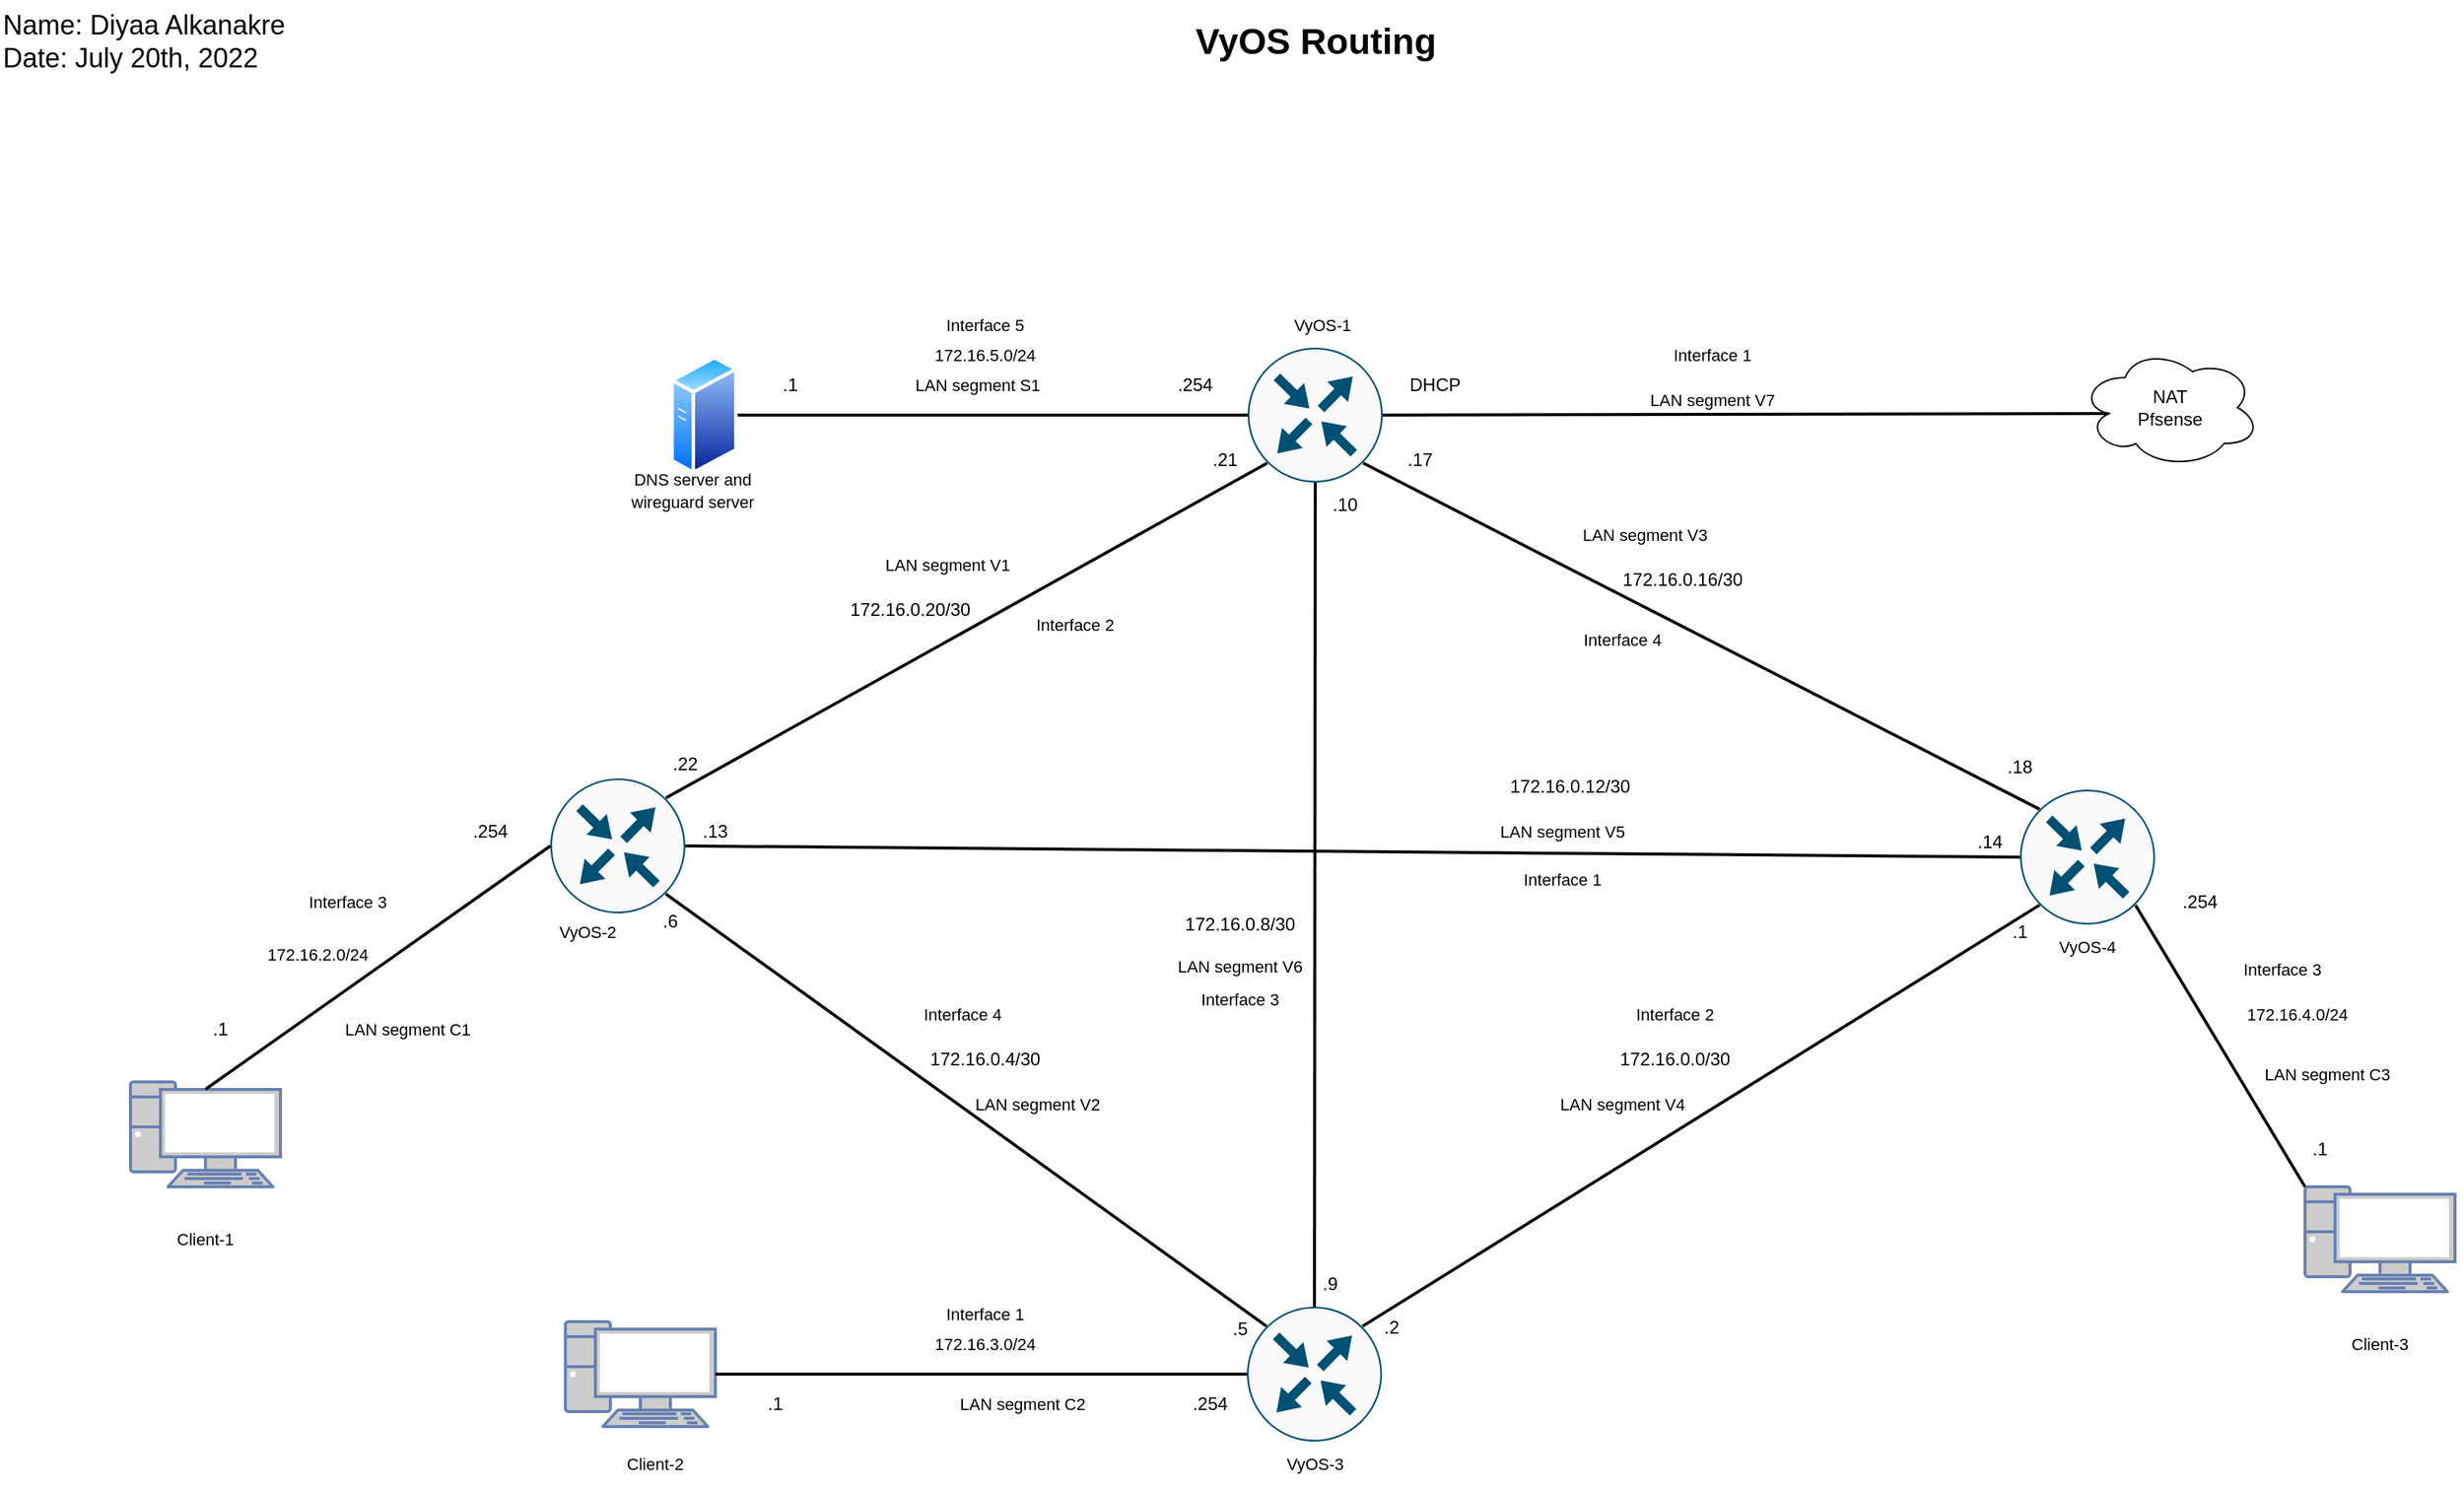 <mxfile version="24.7.5">
  <diagram name="Network Diagram" id="c37626ed-c26b-45fb-9056-f9ebc6bb27b6">
    <mxGraphModel dx="3134" dy="836" grid="0" gridSize="10" guides="1" tooltips="1" connect="1" arrows="0" fold="1" page="1" pageScale="1" pageWidth="1700" pageHeight="1100" background="none" math="0" shadow="0">
      <root>
        <mxCell id="0" />
        <mxCell id="1" parent="0" />
        <mxCell id="7GmhwYAQH2Y-s8qYgvo9-5" value="" style="endArrow=none;html=1;rounded=0;entryX=0.145;entryY=0.855;entryDx=0;entryDy=0;exitX=0.856;exitY=0.145;exitDx=0;exitDy=0;entryPerimeter=0;exitPerimeter=0;strokeWidth=2;" parent="1" source="7GmhwYAQH2Y-s8qYgvo9-38" target="7GmhwYAQH2Y-s8qYgvo9-37" edge="1">
          <mxGeometry x="0.074" y="-57" width="50" height="50" relative="1" as="geometry">
            <mxPoint x="-1120" y="466" as="sourcePoint" />
            <mxPoint x="-1120" y="521" as="targetPoint" />
            <mxPoint as="offset" />
          </mxGeometry>
        </mxCell>
        <mxCell id="7GmhwYAQH2Y-s8qYgvo9-6" value="" style="endArrow=none;html=1;rounded=0;exitX=0.855;exitY=0.856;exitDx=0;exitDy=0;entryX=0.145;entryY=0.145;entryDx=0;entryDy=0;exitPerimeter=0;entryPerimeter=0;strokeWidth=2;" parent="1" source="7GmhwYAQH2Y-s8qYgvo9-38" target="7GmhwYAQH2Y-s8qYgvo9-39" edge="1">
          <mxGeometry width="50" height="50" relative="1" as="geometry">
            <mxPoint x="-830" y="626" as="sourcePoint" />
            <mxPoint x="-780" y="576" as="targetPoint" />
          </mxGeometry>
        </mxCell>
        <mxCell id="7GmhwYAQH2Y-s8qYgvo9-7" value="" style="endArrow=none;html=1;rounded=0;entryX=0.855;entryY=0.856;entryDx=0;entryDy=0;exitX=0.145;exitY=0.145;exitDx=0;exitDy=0;entryPerimeter=0;exitPerimeter=0;strokeWidth=2;" parent="1" source="7GmhwYAQH2Y-s8qYgvo9-40" target="7GmhwYAQH2Y-s8qYgvo9-37" edge="1">
          <mxGeometry width="50" height="50" relative="1" as="geometry">
            <mxPoint x="-830" y="626" as="sourcePoint" />
            <mxPoint x="-780" y="576" as="targetPoint" />
          </mxGeometry>
        </mxCell>
        <mxCell id="7GmhwYAQH2Y-s8qYgvo9-8" value="" style="endArrow=none;html=1;rounded=0;entryX=0.145;entryY=0.855;entryDx=0;entryDy=0;exitX=0.856;exitY=0.145;exitDx=0;exitDy=0;exitPerimeter=0;entryPerimeter=0;strokeWidth=2;" parent="1" source="7GmhwYAQH2Y-s8qYgvo9-39" target="7GmhwYAQH2Y-s8qYgvo9-40" edge="1">
          <mxGeometry width="50" height="50" relative="1" as="geometry">
            <mxPoint x="-830" y="626" as="sourcePoint" />
            <mxPoint x="-780" y="576" as="targetPoint" />
          </mxGeometry>
        </mxCell>
        <mxCell id="7GmhwYAQH2Y-s8qYgvo9-9" value="" style="endArrow=none;html=1;rounded=0;exitX=0.5;exitY=0;exitDx=0;exitDy=0;entryX=0.5;entryY=1;entryDx=0;entryDy=0;entryPerimeter=0;exitPerimeter=0;strokeWidth=2;" parent="1" source="7GmhwYAQH2Y-s8qYgvo9-39" target="7GmhwYAQH2Y-s8qYgvo9-37" edge="1">
          <mxGeometry x="0.018" y="-30" width="50" height="50" relative="1" as="geometry">
            <mxPoint x="-770" y="626" as="sourcePoint" />
            <mxPoint x="-720" y="576" as="targetPoint" />
            <mxPoint as="offset" />
          </mxGeometry>
        </mxCell>
        <mxCell id="7GmhwYAQH2Y-s8qYgvo9-10" value="" style="endArrow=none;html=1;rounded=0;exitX=1;exitY=0.5;exitDx=0;exitDy=0;entryX=0;entryY=0.5;entryDx=0;entryDy=0;exitPerimeter=0;entryPerimeter=0;strokeWidth=2;" parent="1" source="7GmhwYAQH2Y-s8qYgvo9-38" target="7GmhwYAQH2Y-s8qYgvo9-40" edge="1">
          <mxGeometry x="0.139" y="5" width="50" height="50" relative="1" as="geometry">
            <mxPoint x="-770" y="626" as="sourcePoint" />
            <mxPoint x="-720" y="576" as="targetPoint" />
            <mxPoint as="offset" />
          </mxGeometry>
        </mxCell>
        <mxCell id="7GmhwYAQH2Y-s8qYgvo9-14" value="NAT&lt;br&gt;Pfsense" style="ellipse;shape=cloud;whiteSpace=wrap;html=1;" parent="1" vertex="1">
          <mxGeometry x="-300" y="246" width="120" height="80" as="geometry" />
        </mxCell>
        <mxCell id="7GmhwYAQH2Y-s8qYgvo9-15" value="" style="endArrow=none;html=1;rounded=0;entryX=1;entryY=0.5;entryDx=0;entryDy=0;exitX=0.16;exitY=0.55;exitDx=0;exitDy=0;exitPerimeter=0;entryPerimeter=0;strokeWidth=2;" parent="1" source="7GmhwYAQH2Y-s8qYgvo9-14" target="7GmhwYAQH2Y-s8qYgvo9-37" edge="1">
          <mxGeometry width="50" height="50" relative="1" as="geometry">
            <mxPoint x="-700" y="536" as="sourcePoint" />
            <mxPoint x="-650" y="486" as="targetPoint" />
          </mxGeometry>
        </mxCell>
        <mxCell id="7GmhwYAQH2Y-s8qYgvo9-17" value="172.16.0.0/30" style="text;html=1;strokeColor=none;fillColor=none;align=center;verticalAlign=middle;whiteSpace=wrap;rounded=0;" parent="1" vertex="1">
          <mxGeometry x="-600" y="706" width="60" height="30" as="geometry" />
        </mxCell>
        <mxCell id="7GmhwYAQH2Y-s8qYgvo9-18" value=".1" style="text;html=1;strokeColor=none;fillColor=none;align=center;verticalAlign=middle;whiteSpace=wrap;rounded=0;" parent="1" vertex="1">
          <mxGeometry x="-370" y="621" width="60" height="30" as="geometry" />
        </mxCell>
        <mxCell id="7GmhwYAQH2Y-s8qYgvo9-19" value=".2" style="text;html=1;strokeColor=none;fillColor=none;align=center;verticalAlign=middle;whiteSpace=wrap;rounded=0;" parent="1" vertex="1">
          <mxGeometry x="-789.5" y="885" width="60" height="30" as="geometry" />
        </mxCell>
        <mxCell id="7GmhwYAQH2Y-s8qYgvo9-20" value="172.16.0.4/30" style="text;html=1;strokeColor=none;fillColor=none;align=center;verticalAlign=middle;whiteSpace=wrap;rounded=0;" parent="1" vertex="1">
          <mxGeometry x="-1060" y="706" width="60" height="30" as="geometry" />
        </mxCell>
        <mxCell id="7GmhwYAQH2Y-s8qYgvo9-21" value="172.16.0.8/30" style="text;html=1;strokeColor=none;fillColor=none;align=center;verticalAlign=middle;whiteSpace=wrap;rounded=0;" parent="1" vertex="1">
          <mxGeometry x="-890.5" y="616" width="60" height="30" as="geometry" />
        </mxCell>
        <mxCell id="7GmhwYAQH2Y-s8qYgvo9-22" value="172.16.0.12/30" style="text;html=1;strokeColor=none;fillColor=none;align=center;verticalAlign=middle;whiteSpace=wrap;rounded=0;" parent="1" vertex="1">
          <mxGeometry x="-670" y="523.5" width="60" height="30" as="geometry" />
        </mxCell>
        <mxCell id="7GmhwYAQH2Y-s8qYgvo9-23" value="172.16.0.16/30" style="text;html=1;strokeColor=none;fillColor=none;align=center;verticalAlign=middle;whiteSpace=wrap;rounded=0;" parent="1" vertex="1">
          <mxGeometry x="-595" y="386" width="60" height="30" as="geometry" />
        </mxCell>
        <mxCell id="7GmhwYAQH2Y-s8qYgvo9-24" value="172.16.0.20/30" style="text;html=1;strokeColor=none;fillColor=none;align=center;verticalAlign=middle;whiteSpace=wrap;rounded=0;" parent="1" vertex="1">
          <mxGeometry x="-1110" y="406" width="60" height="30" as="geometry" />
        </mxCell>
        <mxCell id="7GmhwYAQH2Y-s8qYgvo9-25" value="DHCP" style="text;html=1;strokeColor=none;fillColor=none;align=center;verticalAlign=middle;whiteSpace=wrap;rounded=0;" parent="1" vertex="1">
          <mxGeometry x="-760" y="256" width="60" height="30" as="geometry" />
        </mxCell>
        <mxCell id="7GmhwYAQH2Y-s8qYgvo9-26" value=".5" style="text;html=1;strokeColor=none;fillColor=none;align=center;verticalAlign=middle;whiteSpace=wrap;rounded=0;" parent="1" vertex="1">
          <mxGeometry x="-890.5" y="886" width="60" height="30" as="geometry" />
        </mxCell>
        <mxCell id="7GmhwYAQH2Y-s8qYgvo9-27" value=".6" style="text;html=1;strokeColor=none;fillColor=none;align=center;verticalAlign=middle;whiteSpace=wrap;rounded=0;" parent="1" vertex="1">
          <mxGeometry x="-1270" y="613.5" width="60" height="30" as="geometry" />
        </mxCell>
        <mxCell id="7GmhwYAQH2Y-s8qYgvo9-28" value=".9" style="text;html=1;strokeColor=none;fillColor=none;align=center;verticalAlign=middle;whiteSpace=wrap;rounded=0;" parent="1" vertex="1">
          <mxGeometry x="-830.5" y="856" width="60" height="30" as="geometry" />
        </mxCell>
        <mxCell id="7GmhwYAQH2Y-s8qYgvo9-29" value=".10" style="text;html=1;strokeColor=none;fillColor=none;align=center;verticalAlign=middle;whiteSpace=wrap;rounded=0;" parent="1" vertex="1">
          <mxGeometry x="-820" y="336" width="60" height="30" as="geometry" />
        </mxCell>
        <mxCell id="7GmhwYAQH2Y-s8qYgvo9-30" value=".13" style="text;html=1;strokeColor=none;fillColor=none;align=center;verticalAlign=middle;whiteSpace=wrap;rounded=0;" parent="1" vertex="1">
          <mxGeometry x="-1240" y="553.5" width="60" height="30" as="geometry" />
        </mxCell>
        <mxCell id="7GmhwYAQH2Y-s8qYgvo9-31" value=".14" style="text;html=1;strokeColor=none;fillColor=none;align=center;verticalAlign=middle;whiteSpace=wrap;rounded=0;" parent="1" vertex="1">
          <mxGeometry x="-390" y="561" width="60" height="30" as="geometry" />
        </mxCell>
        <mxCell id="7GmhwYAQH2Y-s8qYgvo9-32" value=".17" style="text;html=1;strokeColor=none;fillColor=none;align=center;verticalAlign=middle;whiteSpace=wrap;rounded=0;" parent="1" vertex="1">
          <mxGeometry x="-770" y="306" width="60" height="30" as="geometry" />
        </mxCell>
        <mxCell id="7GmhwYAQH2Y-s8qYgvo9-33" value=".18" style="text;html=1;strokeColor=none;fillColor=none;align=center;verticalAlign=middle;whiteSpace=wrap;rounded=0;" parent="1" vertex="1">
          <mxGeometry x="-370" y="511" width="60" height="30" as="geometry" />
        </mxCell>
        <mxCell id="7GmhwYAQH2Y-s8qYgvo9-34" value=".21" style="text;html=1;strokeColor=none;fillColor=none;align=center;verticalAlign=middle;whiteSpace=wrap;rounded=0;" parent="1" vertex="1">
          <mxGeometry x="-900" y="306" width="60" height="30" as="geometry" />
        </mxCell>
        <mxCell id="7GmhwYAQH2Y-s8qYgvo9-35" value=".22" style="text;html=1;strokeColor=none;fillColor=none;align=center;verticalAlign=middle;whiteSpace=wrap;rounded=0;" parent="1" vertex="1">
          <mxGeometry x="-1260" y="508.5" width="60" height="30" as="geometry" />
        </mxCell>
        <mxCell id="7GmhwYAQH2Y-s8qYgvo9-37" value="" style="sketch=0;points=[[0.5,0,0],[1,0.5,0],[0.5,1,0],[0,0.5,0],[0.145,0.145,0],[0.856,0.145,0],[0.855,0.856,0],[0.145,0.855,0]];verticalLabelPosition=middle;html=1;verticalAlign=middle;aspect=fixed;align=center;pointerEvents=1;shape=mxgraph.cisco19.rect;prIcon=router;fillColor=#FAFAFA;strokeColor=#005073;horizontal=1;labelPosition=center;fontColor=#FF0000;fontSize=18;" parent="1" vertex="1">
          <mxGeometry x="-855" y="246" width="90" height="90" as="geometry" />
        </mxCell>
        <mxCell id="7GmhwYAQH2Y-s8qYgvo9-38" value="" style="sketch=0;points=[[0.5,0,0],[1,0.5,0],[0.5,1,0],[0,0.5,0],[0.145,0.145,0],[0.856,0.145,0],[0.855,0.856,0],[0.145,0.855,0]];verticalLabelPosition=middle;html=1;verticalAlign=middle;aspect=fixed;align=center;pointerEvents=1;shape=mxgraph.cisco19.rect;prIcon=router;fillColor=#FAFAFA;strokeColor=#005073;horizontal=1;labelPosition=center;fontColor=#FF0000;fontSize=18;" parent="1" vertex="1">
          <mxGeometry x="-1320" y="533.5" width="90" height="90" as="geometry" />
        </mxCell>
        <mxCell id="7GmhwYAQH2Y-s8qYgvo9-39" value="" style="sketch=0;points=[[0.5,0,0],[1,0.5,0],[0.5,1,0],[0,0.5,0],[0.145,0.145,0],[0.856,0.145,0],[0.855,0.856,0],[0.145,0.855,0]];verticalLabelPosition=middle;html=1;verticalAlign=middle;aspect=fixed;align=center;pointerEvents=1;shape=mxgraph.cisco19.rect;prIcon=router;fillColor=#FAFAFA;strokeColor=#005073;horizontal=1;labelPosition=center;fontColor=#FF0000;fontSize=18;" parent="1" vertex="1">
          <mxGeometry x="-855.5" y="886" width="90" height="90" as="geometry" />
        </mxCell>
        <mxCell id="7GmhwYAQH2Y-s8qYgvo9-40" value="" style="sketch=0;points=[[0.5,0,0],[1,0.5,0],[0.5,1,0],[0,0.5,0],[0.145,0.145,0],[0.856,0.145,0],[0.855,0.856,0],[0.145,0.855,0]];verticalLabelPosition=middle;html=1;verticalAlign=middle;aspect=fixed;align=center;pointerEvents=1;shape=mxgraph.cisco19.rect;prIcon=router;fillColor=#FAFAFA;strokeColor=#005073;horizontal=1;labelPosition=center;fontColor=#FF0000;fontSize=18;" parent="1" vertex="1">
          <mxGeometry x="-340" y="541" width="90" height="90" as="geometry" />
        </mxCell>
        <mxCell id="7GmhwYAQH2Y-s8qYgvo9-42" value="" style="fontColor=#0066CC;verticalAlign=top;verticalLabelPosition=bottom;labelPosition=center;align=center;html=1;outlineConnect=0;fillColor=#CCCCCC;strokeColor=#6881B3;gradientColor=none;gradientDirection=north;strokeWidth=2;shape=mxgraph.networks.pc;fontSize=18;" parent="1" vertex="1">
          <mxGeometry x="-1600" y="736" width="100" height="70" as="geometry" />
        </mxCell>
        <mxCell id="7GmhwYAQH2Y-s8qYgvo9-43" value="" style="fontColor=#0066CC;verticalAlign=top;verticalLabelPosition=bottom;labelPosition=center;align=center;html=1;outlineConnect=0;fillColor=#CCCCCC;strokeColor=#6881B3;gradientColor=none;gradientDirection=north;strokeWidth=2;shape=mxgraph.networks.pc;fontSize=18;" parent="1" vertex="1">
          <mxGeometry x="-1310" y="896" width="100" height="70" as="geometry" />
        </mxCell>
        <mxCell id="7GmhwYAQH2Y-s8qYgvo9-44" value="" style="fontColor=#0066CC;verticalAlign=top;verticalLabelPosition=bottom;labelPosition=center;align=center;html=1;outlineConnect=0;fillColor=#CCCCCC;strokeColor=#6881B3;gradientColor=none;gradientDirection=north;strokeWidth=2;shape=mxgraph.networks.pc;fontSize=18;" parent="1" vertex="1">
          <mxGeometry x="-150" y="806" width="100" height="70" as="geometry" />
        </mxCell>
        <mxCell id="7GmhwYAQH2Y-s8qYgvo9-46" value="" style="aspect=fixed;perimeter=ellipsePerimeter;html=1;align=center;shadow=0;dashed=0;spacingTop=3;image;image=img/lib/active_directory/generic_server.svg;fontSize=18;fontColor=#FF0000;" parent="1" vertex="1">
          <mxGeometry x="-1240" y="251" width="44.8" height="80" as="geometry" />
        </mxCell>
        <mxCell id="7GmhwYAQH2Y-s8qYgvo9-47" value="" style="endArrow=none;html=1;rounded=0;fontSize=18;fontColor=#FF0000;entryX=0;entryY=0.5;entryDx=0;entryDy=0;entryPerimeter=0;exitX=1;exitY=0.5;exitDx=0;exitDy=0;strokeWidth=2;" parent="1" source="7GmhwYAQH2Y-s8qYgvo9-46" target="7GmhwYAQH2Y-s8qYgvo9-37" edge="1">
          <mxGeometry width="50" height="50" relative="1" as="geometry">
            <mxPoint x="-1020" y="266" as="sourcePoint" />
            <mxPoint x="-970" y="216" as="targetPoint" />
          </mxGeometry>
        </mxCell>
        <mxCell id="7GmhwYAQH2Y-s8qYgvo9-49" value="&lt;span style=&quot;font-size: 11px;&quot;&gt;LAN segment V7&lt;/span&gt;" style="text;html=1;strokeColor=none;fillColor=none;align=center;verticalAlign=middle;whiteSpace=wrap;rounded=0;" parent="1" vertex="1">
          <mxGeometry x="-600" y="266" width="110" height="30" as="geometry" />
        </mxCell>
        <mxCell id="7GmhwYAQH2Y-s8qYgvo9-50" value="&lt;span style=&quot;font-size: 11px;&quot;&gt;LAN segment V3&lt;/span&gt;" style="text;html=1;strokeColor=none;fillColor=none;align=center;verticalAlign=middle;whiteSpace=wrap;rounded=0;" parent="1" vertex="1">
          <mxGeometry x="-645" y="356" width="110" height="30" as="geometry" />
        </mxCell>
        <mxCell id="7GmhwYAQH2Y-s8qYgvo9-51" value="&lt;span style=&quot;font-size: 11px;&quot;&gt;LAN segment V1&lt;/span&gt;" style="text;html=1;strokeColor=none;fillColor=none;align=center;verticalAlign=middle;whiteSpace=wrap;rounded=0;" parent="1" vertex="1">
          <mxGeometry x="-1110" y="376" width="110" height="30" as="geometry" />
        </mxCell>
        <mxCell id="7GmhwYAQH2Y-s8qYgvo9-53" value="&lt;span style=&quot;font-size: 11px;&quot;&gt;LAN segment V4&lt;/span&gt;" style="text;html=1;strokeColor=none;fillColor=none;align=center;verticalAlign=middle;whiteSpace=wrap;rounded=0;" parent="1" vertex="1">
          <mxGeometry x="-660" y="736" width="110" height="30" as="geometry" />
        </mxCell>
        <mxCell id="7GmhwYAQH2Y-s8qYgvo9-54" value="&lt;span style=&quot;font-size: 11px;&quot;&gt;LAN segment V2&lt;/span&gt;" style="text;html=1;strokeColor=none;fillColor=none;align=center;verticalAlign=middle;whiteSpace=wrap;rounded=0;" parent="1" vertex="1">
          <mxGeometry x="-1050" y="736" width="110" height="30" as="geometry" />
        </mxCell>
        <mxCell id="7GmhwYAQH2Y-s8qYgvo9-55" value="&lt;span style=&quot;font-size: 11px;&quot;&gt;LAN segment V6&lt;/span&gt;" style="text;html=1;strokeColor=none;fillColor=none;align=center;verticalAlign=middle;whiteSpace=wrap;rounded=0;" parent="1" vertex="1">
          <mxGeometry x="-915.5" y="643.5" width="110" height="30" as="geometry" />
        </mxCell>
        <mxCell id="7GmhwYAQH2Y-s8qYgvo9-56" value="&lt;span style=&quot;font-size: 11px;&quot;&gt;LAN segment V5&lt;/span&gt;" style="text;html=1;strokeColor=none;fillColor=none;align=center;verticalAlign=middle;whiteSpace=wrap;rounded=0;" parent="1" vertex="1">
          <mxGeometry x="-700" y="553.5" width="110" height="30" as="geometry" />
        </mxCell>
        <mxCell id="7GmhwYAQH2Y-s8qYgvo9-57" value="&lt;span style=&quot;font-size: 11px;&quot;&gt;LAN segment S1&lt;/span&gt;" style="text;html=1;strokeColor=none;fillColor=none;align=center;verticalAlign=middle;whiteSpace=wrap;rounded=0;" parent="1" vertex="1">
          <mxGeometry x="-1090" y="256" width="110" height="30" as="geometry" />
        </mxCell>
        <mxCell id="7GmhwYAQH2Y-s8qYgvo9-58" value="&lt;span style=&quot;font-size: 11px;&quot;&gt;LAN segment C1&lt;/span&gt;" style="text;html=1;strokeColor=none;fillColor=none;align=center;verticalAlign=middle;whiteSpace=wrap;rounded=0;" parent="1" vertex="1">
          <mxGeometry x="-1470" y="686" width="110" height="30" as="geometry" />
        </mxCell>
        <mxCell id="7GmhwYAQH2Y-s8qYgvo9-59" value="&lt;span style=&quot;font-size: 11px;&quot;&gt;LAN segment C2&lt;/span&gt;" style="text;html=1;strokeColor=none;fillColor=none;align=center;verticalAlign=middle;whiteSpace=wrap;rounded=0;" parent="1" vertex="1">
          <mxGeometry x="-1060" y="936" width="110" height="30" as="geometry" />
        </mxCell>
        <mxCell id="7GmhwYAQH2Y-s8qYgvo9-60" value="&lt;span style=&quot;font-size: 11px;&quot;&gt;LAN segment C3&lt;/span&gt;" style="text;html=1;strokeColor=none;fillColor=none;align=center;verticalAlign=middle;whiteSpace=wrap;rounded=0;" parent="1" vertex="1">
          <mxGeometry x="-190" y="716" width="110" height="30" as="geometry" />
        </mxCell>
        <mxCell id="7GmhwYAQH2Y-s8qYgvo9-61" value="" style="endArrow=none;html=1;rounded=0;fontFamily=Helvetica;fontSize=11;fontColor=#FFFFFF;entryX=0.855;entryY=0.856;entryDx=0;entryDy=0;entryPerimeter=0;exitX=0;exitY=0;exitDx=0;exitDy=0;exitPerimeter=0;strokeWidth=2;" parent="1" source="7GmhwYAQH2Y-s8qYgvo9-44" target="7GmhwYAQH2Y-s8qYgvo9-40" edge="1">
          <mxGeometry width="50" height="50" relative="1" as="geometry">
            <mxPoint x="-810" y="576" as="sourcePoint" />
            <mxPoint x="-760" y="526" as="targetPoint" />
          </mxGeometry>
        </mxCell>
        <mxCell id="7GmhwYAQH2Y-s8qYgvo9-64" value="" style="endArrow=none;html=1;rounded=0;fontFamily=Helvetica;fontSize=11;fontColor=#FFFFFF;exitX=1;exitY=0.5;exitDx=0;exitDy=0;exitPerimeter=0;entryX=0;entryY=0.5;entryDx=0;entryDy=0;entryPerimeter=0;strokeWidth=2;" parent="1" source="7GmhwYAQH2Y-s8qYgvo9-43" target="7GmhwYAQH2Y-s8qYgvo9-39" edge="1">
          <mxGeometry width="50" height="50" relative="1" as="geometry">
            <mxPoint x="-810" y="576" as="sourcePoint" />
            <mxPoint x="-760" y="526" as="targetPoint" />
          </mxGeometry>
        </mxCell>
        <mxCell id="7GmhwYAQH2Y-s8qYgvo9-65" value="" style="endArrow=none;html=1;rounded=0;fontFamily=Helvetica;fontSize=11;fontColor=#FFFFFF;entryX=0;entryY=0.5;entryDx=0;entryDy=0;entryPerimeter=0;exitX=0.5;exitY=0.07;exitDx=0;exitDy=0;exitPerimeter=0;strokeWidth=2;" parent="1" source="7GmhwYAQH2Y-s8qYgvo9-42" target="7GmhwYAQH2Y-s8qYgvo9-38" edge="1">
          <mxGeometry width="50" height="50" relative="1" as="geometry">
            <mxPoint x="-1400" y="806" as="sourcePoint" />
            <mxPoint x="-760" y="526" as="targetPoint" />
          </mxGeometry>
        </mxCell>
        <mxCell id="7GmhwYAQH2Y-s8qYgvo9-67" value="&lt;span style=&quot;font-size: 11px;&quot;&gt;172.16.2.0/24&lt;/span&gt;" style="text;html=1;strokeColor=none;fillColor=none;align=center;verticalAlign=middle;whiteSpace=wrap;rounded=0;" parent="1" vertex="1">
          <mxGeometry x="-1530" y="636" width="110" height="30" as="geometry" />
        </mxCell>
        <mxCell id="7GmhwYAQH2Y-s8qYgvo9-68" value="&lt;span style=&quot;font-size: 11px;&quot;&gt;172.16.3.0/24&lt;/span&gt;" style="text;html=1;strokeColor=none;fillColor=none;align=center;verticalAlign=middle;whiteSpace=wrap;rounded=0;" parent="1" vertex="1">
          <mxGeometry x="-1085" y="896" width="110" height="30" as="geometry" />
        </mxCell>
        <mxCell id="7GmhwYAQH2Y-s8qYgvo9-69" value="&lt;span style=&quot;font-size: 11px;&quot;&gt;172.16.4.0/24&lt;/span&gt;" style="text;html=1;strokeColor=none;fillColor=none;align=center;verticalAlign=middle;whiteSpace=wrap;rounded=0;" parent="1" vertex="1">
          <mxGeometry x="-210" y="676" width="110" height="30" as="geometry" />
        </mxCell>
        <mxCell id="7GmhwYAQH2Y-s8qYgvo9-70" value="&lt;span style=&quot;font-size: 11px;&quot;&gt;172.16.5.0/24&lt;/span&gt;" style="text;html=1;strokeColor=none;fillColor=none;align=center;verticalAlign=middle;whiteSpace=wrap;rounded=0;" parent="1" vertex="1">
          <mxGeometry x="-1085" y="236" width="110" height="30" as="geometry" />
        </mxCell>
        <mxCell id="7GmhwYAQH2Y-s8qYgvo9-71" value=".254" style="text;html=1;strokeColor=none;fillColor=none;align=center;verticalAlign=middle;whiteSpace=wrap;rounded=0;" parent="1" vertex="1">
          <mxGeometry x="-1390" y="553.5" width="60" height="30" as="geometry" />
        </mxCell>
        <mxCell id="7GmhwYAQH2Y-s8qYgvo9-72" value=".254" style="text;html=1;strokeColor=none;fillColor=none;align=center;verticalAlign=middle;whiteSpace=wrap;rounded=0;" parent="1" vertex="1">
          <mxGeometry x="-910" y="936" width="60" height="30" as="geometry" />
        </mxCell>
        <mxCell id="7GmhwYAQH2Y-s8qYgvo9-73" value=".254" style="text;html=1;strokeColor=none;fillColor=none;align=center;verticalAlign=middle;whiteSpace=wrap;rounded=0;" parent="1" vertex="1">
          <mxGeometry x="-250" y="601" width="60" height="30" as="geometry" />
        </mxCell>
        <mxCell id="7GmhwYAQH2Y-s8qYgvo9-74" value=".254" style="text;html=1;strokeColor=none;fillColor=none;align=center;verticalAlign=middle;whiteSpace=wrap;rounded=0;" parent="1" vertex="1">
          <mxGeometry x="-920" y="256" width="60" height="30" as="geometry" />
        </mxCell>
        <mxCell id="7GmhwYAQH2Y-s8qYgvo9-75" value=".1" style="text;html=1;strokeColor=none;fillColor=none;align=center;verticalAlign=middle;whiteSpace=wrap;rounded=0;" parent="1" vertex="1">
          <mxGeometry x="-1570" y="686" width="60" height="30" as="geometry" />
        </mxCell>
        <mxCell id="7GmhwYAQH2Y-s8qYgvo9-76" value=".1" style="text;html=1;strokeColor=none;fillColor=none;align=center;verticalAlign=middle;whiteSpace=wrap;rounded=0;" parent="1" vertex="1">
          <mxGeometry x="-1190" y="256" width="60" height="30" as="geometry" />
        </mxCell>
        <mxCell id="7GmhwYAQH2Y-s8qYgvo9-77" value=".1" style="text;html=1;strokeColor=none;fillColor=none;align=center;verticalAlign=middle;whiteSpace=wrap;rounded=0;" parent="1" vertex="1">
          <mxGeometry x="-1200" y="936" width="60" height="30" as="geometry" />
        </mxCell>
        <mxCell id="7GmhwYAQH2Y-s8qYgvo9-79" value=".1" style="text;html=1;strokeColor=none;fillColor=none;align=center;verticalAlign=middle;whiteSpace=wrap;rounded=0;" parent="1" vertex="1">
          <mxGeometry x="-170" y="766" width="60" height="30" as="geometry" />
        </mxCell>
        <mxCell id="7GmhwYAQH2Y-s8qYgvo9-80" value="&lt;span style=&quot;font-size: 11px;&quot;&gt;DNS server and wireguard server&lt;/span&gt;" style="text;html=1;strokeColor=none;fillColor=none;align=center;verticalAlign=middle;whiteSpace=wrap;rounded=0;" parent="1" vertex="1">
          <mxGeometry x="-1280" y="326" width="110" height="30" as="geometry" />
        </mxCell>
        <mxCell id="7GmhwYAQH2Y-s8qYgvo9-81" value="&lt;span style=&quot;font-size: 11px;&quot;&gt;Client-1&lt;/span&gt;" style="text;html=1;strokeColor=none;fillColor=none;align=center;verticalAlign=middle;whiteSpace=wrap;rounded=0;" parent="1" vertex="1">
          <mxGeometry x="-1605" y="826" width="110" height="30" as="geometry" />
        </mxCell>
        <mxCell id="7GmhwYAQH2Y-s8qYgvo9-82" value="&lt;span style=&quot;font-size: 11px;&quot;&gt;Client-2&lt;/span&gt;" style="text;html=1;strokeColor=none;fillColor=none;align=center;verticalAlign=middle;whiteSpace=wrap;rounded=0;" parent="1" vertex="1">
          <mxGeometry x="-1305.2" y="976" width="110" height="30" as="geometry" />
        </mxCell>
        <mxCell id="7GmhwYAQH2Y-s8qYgvo9-83" value="&lt;span style=&quot;font-size: 11px;&quot;&gt;Client-3&lt;/span&gt;" style="text;html=1;strokeColor=none;fillColor=none;align=center;verticalAlign=middle;whiteSpace=wrap;rounded=0;" parent="1" vertex="1">
          <mxGeometry x="-155" y="896" width="110" height="30" as="geometry" />
        </mxCell>
        <mxCell id="7GmhwYAQH2Y-s8qYgvo9-84" value="&lt;span style=&quot;font-size: 11px;&quot;&gt;Interface 1&lt;/span&gt;" style="text;html=1;strokeColor=none;fillColor=none;align=center;verticalAlign=middle;whiteSpace=wrap;rounded=0;" parent="1" vertex="1">
          <mxGeometry x="-600" y="236" width="110" height="30" as="geometry" />
        </mxCell>
        <mxCell id="7GmhwYAQH2Y-s8qYgvo9-85" value="&lt;span style=&quot;font-size: 11px;&quot;&gt;Interface 2&lt;/span&gt;" style="text;html=1;strokeColor=none;fillColor=none;align=center;verticalAlign=middle;whiteSpace=wrap;rounded=0;" parent="1" vertex="1">
          <mxGeometry x="-1025.5" y="416" width="110" height="30" as="geometry" />
        </mxCell>
        <mxCell id="7GmhwYAQH2Y-s8qYgvo9-86" value="&lt;span style=&quot;font-size: 11px;&quot;&gt;Interface 3&lt;/span&gt;" style="text;html=1;strokeColor=none;fillColor=none;align=center;verticalAlign=middle;whiteSpace=wrap;rounded=0;" parent="1" vertex="1">
          <mxGeometry x="-915.5" y="666" width="110" height="30" as="geometry" />
        </mxCell>
        <mxCell id="7GmhwYAQH2Y-s8qYgvo9-87" value="&lt;span style=&quot;font-size: 11px;&quot;&gt;Interface 4&lt;/span&gt;" style="text;html=1;strokeColor=none;fillColor=none;align=center;verticalAlign=middle;whiteSpace=wrap;rounded=0;" parent="1" vertex="1">
          <mxGeometry x="-660" y="426" width="110" height="30" as="geometry" />
        </mxCell>
        <mxCell id="7GmhwYAQH2Y-s8qYgvo9-88" value="&lt;span style=&quot;font-size: 11px;&quot;&gt;Interface 5&lt;/span&gt;" style="text;html=1;strokeColor=none;fillColor=none;align=center;verticalAlign=middle;whiteSpace=wrap;rounded=0;" parent="1" vertex="1">
          <mxGeometry x="-1085" y="216" width="110" height="30" as="geometry" />
        </mxCell>
        <mxCell id="7GmhwYAQH2Y-s8qYgvo9-89" value="&lt;span style=&quot;font-size: 11px;&quot;&gt;Interface 1&lt;/span&gt;" style="text;html=1;strokeColor=none;fillColor=none;align=center;verticalAlign=middle;whiteSpace=wrap;rounded=0;" parent="1" vertex="1">
          <mxGeometry x="-700" y="586" width="110" height="30" as="geometry" />
        </mxCell>
        <mxCell id="7GmhwYAQH2Y-s8qYgvo9-90" value="&lt;span style=&quot;font-size: 11px;&quot;&gt;Interface 4&lt;/span&gt;" style="text;html=1;strokeColor=none;fillColor=none;align=center;verticalAlign=middle;whiteSpace=wrap;rounded=0;" parent="1" vertex="1">
          <mxGeometry x="-1100" y="676" width="110" height="30" as="geometry" />
        </mxCell>
        <mxCell id="7GmhwYAQH2Y-s8qYgvo9-91" value="&lt;span style=&quot;font-size: 11px;&quot;&gt;Interface 3&lt;/span&gt;" style="text;html=1;strokeColor=none;fillColor=none;align=center;verticalAlign=middle;whiteSpace=wrap;rounded=0;" parent="1" vertex="1">
          <mxGeometry x="-1510" y="601" width="110" height="30" as="geometry" />
        </mxCell>
        <mxCell id="7GmhwYAQH2Y-s8qYgvo9-92" value="&lt;span style=&quot;font-size: 11px;&quot;&gt;Interface 2&lt;/span&gt;" style="text;html=1;strokeColor=none;fillColor=none;align=center;verticalAlign=middle;whiteSpace=wrap;rounded=0;" parent="1" vertex="1">
          <mxGeometry x="-625" y="676" width="110" height="30" as="geometry" />
        </mxCell>
        <mxCell id="7GmhwYAQH2Y-s8qYgvo9-93" value="&lt;span style=&quot;font-size: 11px;&quot;&gt;Interface 1&lt;/span&gt;" style="text;html=1;strokeColor=none;fillColor=none;align=center;verticalAlign=middle;whiteSpace=wrap;rounded=0;" parent="1" vertex="1">
          <mxGeometry x="-1085" y="876" width="110" height="30" as="geometry" />
        </mxCell>
        <mxCell id="7GmhwYAQH2Y-s8qYgvo9-94" value="&lt;span style=&quot;font-size: 11px;&quot;&gt;Interface 3&lt;/span&gt;" style="text;html=1;strokeColor=none;fillColor=none;align=center;verticalAlign=middle;whiteSpace=wrap;rounded=0;" parent="1" vertex="1">
          <mxGeometry x="-220" y="646" width="110" height="30" as="geometry" />
        </mxCell>
        <mxCell id="7GmhwYAQH2Y-s8qYgvo9-95" value="&lt;span style=&quot;font-size: 11px;&quot;&gt;VyOS-1&lt;/span&gt;" style="text;html=1;strokeColor=none;fillColor=none;align=center;verticalAlign=middle;whiteSpace=wrap;rounded=0;" parent="1" vertex="1">
          <mxGeometry x="-860" y="216" width="110" height="30" as="geometry" />
        </mxCell>
        <mxCell id="7GmhwYAQH2Y-s8qYgvo9-98" value="&lt;span style=&quot;font-size: 11px;&quot;&gt;VyOS-2&lt;/span&gt;" style="text;html=1;strokeColor=none;fillColor=none;align=center;verticalAlign=middle;whiteSpace=wrap;rounded=0;" parent="1" vertex="1">
          <mxGeometry x="-1350" y="621" width="110" height="30" as="geometry" />
        </mxCell>
        <mxCell id="7GmhwYAQH2Y-s8qYgvo9-99" value="&lt;span style=&quot;font-size: 11px;&quot;&gt;VyOS-3&lt;/span&gt;" style="text;html=1;strokeColor=none;fillColor=none;align=center;verticalAlign=middle;whiteSpace=wrap;rounded=0;" parent="1" vertex="1">
          <mxGeometry x="-865" y="976" width="110" height="30" as="geometry" />
        </mxCell>
        <mxCell id="7GmhwYAQH2Y-s8qYgvo9-100" value="&lt;span style=&quot;font-size: 11px;&quot;&gt;VyOS-4&lt;/span&gt;" style="text;html=1;strokeColor=none;fillColor=none;align=center;verticalAlign=middle;whiteSpace=wrap;rounded=0;" parent="1" vertex="1">
          <mxGeometry x="-350" y="631" width="110" height="30" as="geometry" />
        </mxCell>
        <mxCell id="uckrVdwTioHU80fQSKT3-1" value="VyOS Routing" style="text;strokeColor=none;fillColor=none;html=1;fontSize=24;fontStyle=1;verticalAlign=middle;align=center;" parent="1" vertex="1">
          <mxGeometry x="-900.5" y="22" width="180" height="40" as="geometry" />
        </mxCell>
        <mxCell id="uckrVdwTioHU80fQSKT3-2" value="Name: Diyaa Alkanakre&lt;div style=&quot;font-size: 18px;&quot;&gt;Date: July 20th, 2022&lt;/div&gt;" style="text;html=1;align=left;verticalAlign=middle;resizable=0;points=[];autosize=1;strokeColor=none;fillColor=none;fontSize=18;" parent="1" vertex="1">
          <mxGeometry x="-1687" y="14.5" width="206" height="55" as="geometry" />
        </mxCell>
      </root>
    </mxGraphModel>
  </diagram>
</mxfile>
